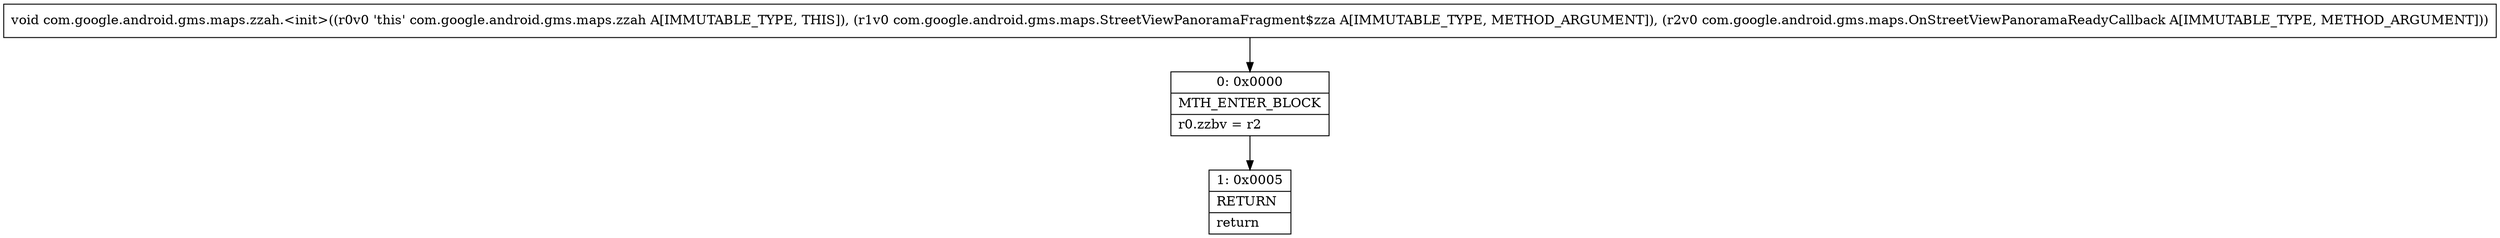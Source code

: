 digraph "CFG forcom.google.android.gms.maps.zzah.\<init\>(Lcom\/google\/android\/gms\/maps\/StreetViewPanoramaFragment$zza;Lcom\/google\/android\/gms\/maps\/OnStreetViewPanoramaReadyCallback;)V" {
Node_0 [shape=record,label="{0\:\ 0x0000|MTH_ENTER_BLOCK\l|r0.zzbv = r2\l}"];
Node_1 [shape=record,label="{1\:\ 0x0005|RETURN\l|return\l}"];
MethodNode[shape=record,label="{void com.google.android.gms.maps.zzah.\<init\>((r0v0 'this' com.google.android.gms.maps.zzah A[IMMUTABLE_TYPE, THIS]), (r1v0 com.google.android.gms.maps.StreetViewPanoramaFragment$zza A[IMMUTABLE_TYPE, METHOD_ARGUMENT]), (r2v0 com.google.android.gms.maps.OnStreetViewPanoramaReadyCallback A[IMMUTABLE_TYPE, METHOD_ARGUMENT])) }"];
MethodNode -> Node_0;
Node_0 -> Node_1;
}

